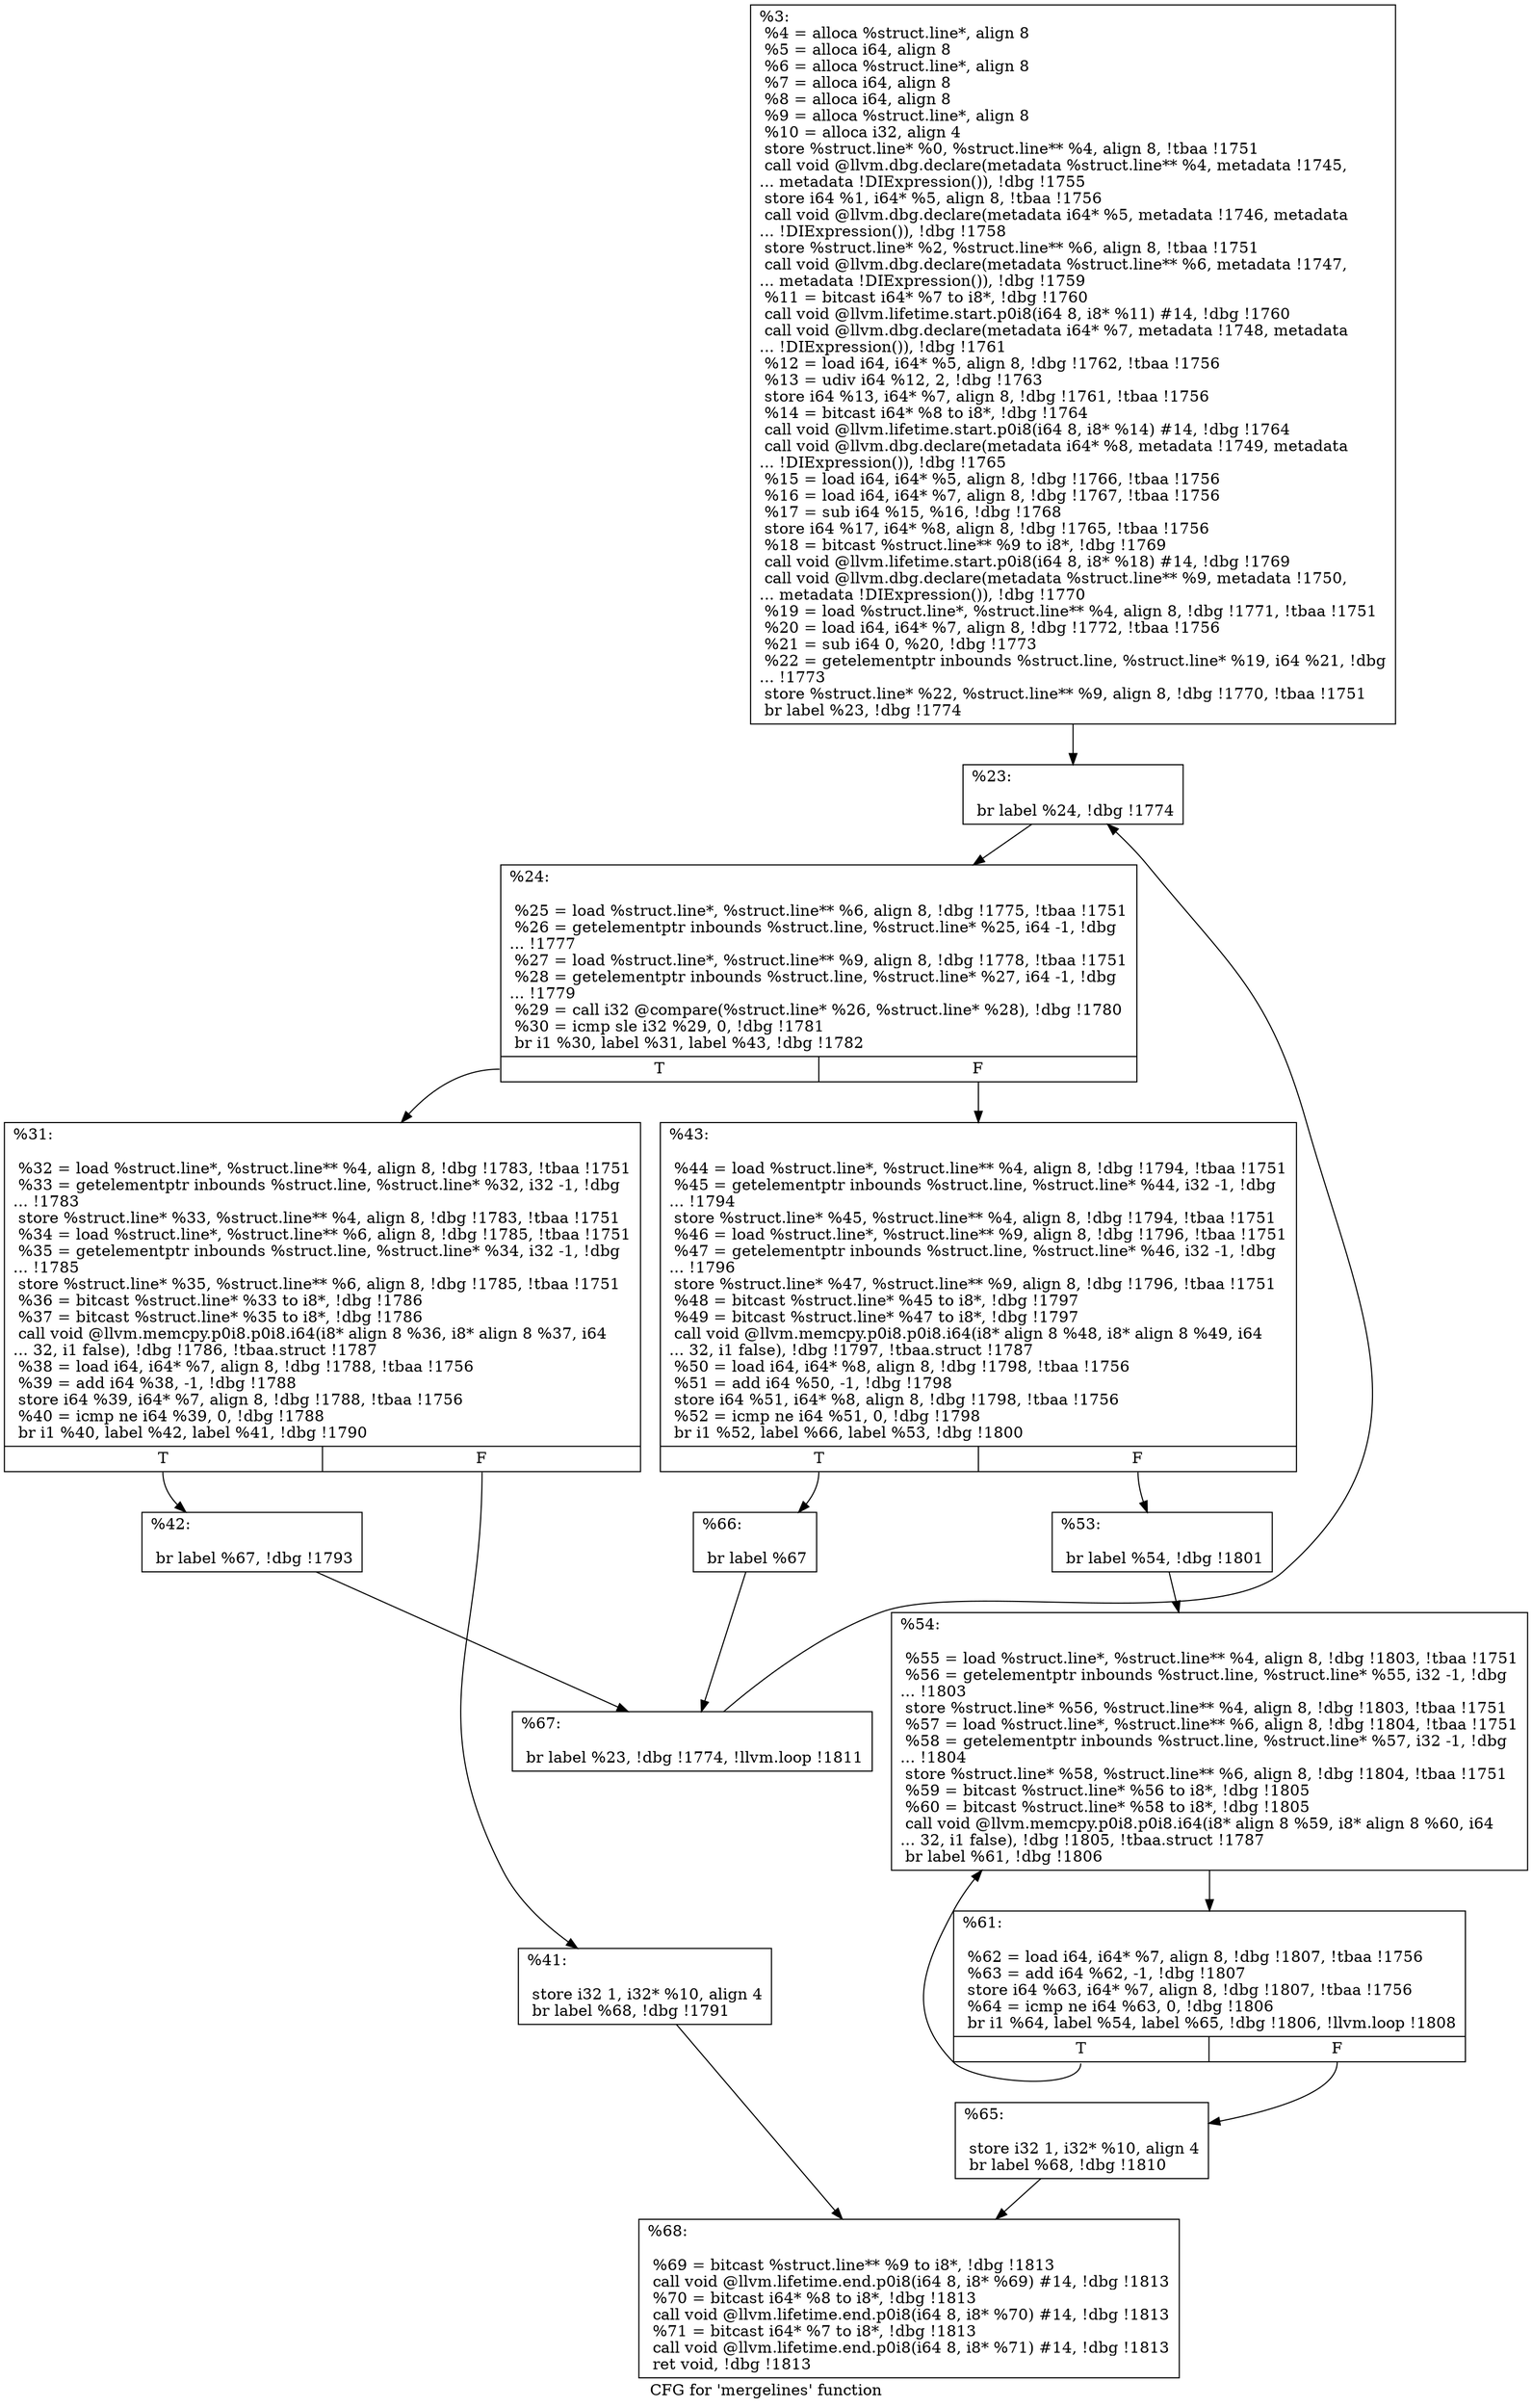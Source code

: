 digraph "CFG for 'mergelines' function" {
	label="CFG for 'mergelines' function";

	Node0x1fc2480 [shape=record,label="{%3:\l  %4 = alloca %struct.line*, align 8\l  %5 = alloca i64, align 8\l  %6 = alloca %struct.line*, align 8\l  %7 = alloca i64, align 8\l  %8 = alloca i64, align 8\l  %9 = alloca %struct.line*, align 8\l  %10 = alloca i32, align 4\l  store %struct.line* %0, %struct.line** %4, align 8, !tbaa !1751\l  call void @llvm.dbg.declare(metadata %struct.line** %4, metadata !1745,\l... metadata !DIExpression()), !dbg !1755\l  store i64 %1, i64* %5, align 8, !tbaa !1756\l  call void @llvm.dbg.declare(metadata i64* %5, metadata !1746, metadata\l... !DIExpression()), !dbg !1758\l  store %struct.line* %2, %struct.line** %6, align 8, !tbaa !1751\l  call void @llvm.dbg.declare(metadata %struct.line** %6, metadata !1747,\l... metadata !DIExpression()), !dbg !1759\l  %11 = bitcast i64* %7 to i8*, !dbg !1760\l  call void @llvm.lifetime.start.p0i8(i64 8, i8* %11) #14, !dbg !1760\l  call void @llvm.dbg.declare(metadata i64* %7, metadata !1748, metadata\l... !DIExpression()), !dbg !1761\l  %12 = load i64, i64* %5, align 8, !dbg !1762, !tbaa !1756\l  %13 = udiv i64 %12, 2, !dbg !1763\l  store i64 %13, i64* %7, align 8, !dbg !1761, !tbaa !1756\l  %14 = bitcast i64* %8 to i8*, !dbg !1764\l  call void @llvm.lifetime.start.p0i8(i64 8, i8* %14) #14, !dbg !1764\l  call void @llvm.dbg.declare(metadata i64* %8, metadata !1749, metadata\l... !DIExpression()), !dbg !1765\l  %15 = load i64, i64* %5, align 8, !dbg !1766, !tbaa !1756\l  %16 = load i64, i64* %7, align 8, !dbg !1767, !tbaa !1756\l  %17 = sub i64 %15, %16, !dbg !1768\l  store i64 %17, i64* %8, align 8, !dbg !1765, !tbaa !1756\l  %18 = bitcast %struct.line** %9 to i8*, !dbg !1769\l  call void @llvm.lifetime.start.p0i8(i64 8, i8* %18) #14, !dbg !1769\l  call void @llvm.dbg.declare(metadata %struct.line** %9, metadata !1750,\l... metadata !DIExpression()), !dbg !1770\l  %19 = load %struct.line*, %struct.line** %4, align 8, !dbg !1771, !tbaa !1751\l  %20 = load i64, i64* %7, align 8, !dbg !1772, !tbaa !1756\l  %21 = sub i64 0, %20, !dbg !1773\l  %22 = getelementptr inbounds %struct.line, %struct.line* %19, i64 %21, !dbg\l... !1773\l  store %struct.line* %22, %struct.line** %9, align 8, !dbg !1770, !tbaa !1751\l  br label %23, !dbg !1774\l}"];
	Node0x1fc2480 -> Node0x1fc2bc0;
	Node0x1fc2bc0 [shape=record,label="{%23:\l\l  br label %24, !dbg !1774\l}"];
	Node0x1fc2bc0 -> Node0x1fc2c10;
	Node0x1fc2c10 [shape=record,label="{%24:\l\l  %25 = load %struct.line*, %struct.line** %6, align 8, !dbg !1775, !tbaa !1751\l  %26 = getelementptr inbounds %struct.line, %struct.line* %25, i64 -1, !dbg\l... !1777\l  %27 = load %struct.line*, %struct.line** %9, align 8, !dbg !1778, !tbaa !1751\l  %28 = getelementptr inbounds %struct.line, %struct.line* %27, i64 -1, !dbg\l... !1779\l  %29 = call i32 @compare(%struct.line* %26, %struct.line* %28), !dbg !1780\l  %30 = icmp sle i32 %29, 0, !dbg !1781\l  br i1 %30, label %31, label %43, !dbg !1782\l|{<s0>T|<s1>F}}"];
	Node0x1fc2c10:s0 -> Node0x1fc2c60;
	Node0x1fc2c10:s1 -> Node0x1fc2d50;
	Node0x1fc2c60 [shape=record,label="{%31:\l\l  %32 = load %struct.line*, %struct.line** %4, align 8, !dbg !1783, !tbaa !1751\l  %33 = getelementptr inbounds %struct.line, %struct.line* %32, i32 -1, !dbg\l... !1783\l  store %struct.line* %33, %struct.line** %4, align 8, !dbg !1783, !tbaa !1751\l  %34 = load %struct.line*, %struct.line** %6, align 8, !dbg !1785, !tbaa !1751\l  %35 = getelementptr inbounds %struct.line, %struct.line* %34, i32 -1, !dbg\l... !1785\l  store %struct.line* %35, %struct.line** %6, align 8, !dbg !1785, !tbaa !1751\l  %36 = bitcast %struct.line* %33 to i8*, !dbg !1786\l  %37 = bitcast %struct.line* %35 to i8*, !dbg !1786\l  call void @llvm.memcpy.p0i8.p0i8.i64(i8* align 8 %36, i8* align 8 %37, i64\l... 32, i1 false), !dbg !1786, !tbaa.struct !1787\l  %38 = load i64, i64* %7, align 8, !dbg !1788, !tbaa !1756\l  %39 = add i64 %38, -1, !dbg !1788\l  store i64 %39, i64* %7, align 8, !dbg !1788, !tbaa !1756\l  %40 = icmp ne i64 %39, 0, !dbg !1788\l  br i1 %40, label %42, label %41, !dbg !1790\l|{<s0>T|<s1>F}}"];
	Node0x1fc2c60:s0 -> Node0x1fc2d00;
	Node0x1fc2c60:s1 -> Node0x1fc2cb0;
	Node0x1fc2cb0 [shape=record,label="{%41:\l\l  store i32 1, i32* %10, align 4\l  br label %68, !dbg !1791\l}"];
	Node0x1fc2cb0 -> Node0x1fc2f80;
	Node0x1fc2d00 [shape=record,label="{%42:\l\l  br label %67, !dbg !1793\l}"];
	Node0x1fc2d00 -> Node0x1fc2f30;
	Node0x1fc2d50 [shape=record,label="{%43:\l\l  %44 = load %struct.line*, %struct.line** %4, align 8, !dbg !1794, !tbaa !1751\l  %45 = getelementptr inbounds %struct.line, %struct.line* %44, i32 -1, !dbg\l... !1794\l  store %struct.line* %45, %struct.line** %4, align 8, !dbg !1794, !tbaa !1751\l  %46 = load %struct.line*, %struct.line** %9, align 8, !dbg !1796, !tbaa !1751\l  %47 = getelementptr inbounds %struct.line, %struct.line* %46, i32 -1, !dbg\l... !1796\l  store %struct.line* %47, %struct.line** %9, align 8, !dbg !1796, !tbaa !1751\l  %48 = bitcast %struct.line* %45 to i8*, !dbg !1797\l  %49 = bitcast %struct.line* %47 to i8*, !dbg !1797\l  call void @llvm.memcpy.p0i8.p0i8.i64(i8* align 8 %48, i8* align 8 %49, i64\l... 32, i1 false), !dbg !1797, !tbaa.struct !1787\l  %50 = load i64, i64* %8, align 8, !dbg !1798, !tbaa !1756\l  %51 = add i64 %50, -1, !dbg !1798\l  store i64 %51, i64* %8, align 8, !dbg !1798, !tbaa !1756\l  %52 = icmp ne i64 %51, 0, !dbg !1798\l  br i1 %52, label %66, label %53, !dbg !1800\l|{<s0>T|<s1>F}}"];
	Node0x1fc2d50:s0 -> Node0x1fc2ee0;
	Node0x1fc2d50:s1 -> Node0x1fc2da0;
	Node0x1fc2da0 [shape=record,label="{%53:\l\l  br label %54, !dbg !1801\l}"];
	Node0x1fc2da0 -> Node0x1fc2df0;
	Node0x1fc2df0 [shape=record,label="{%54:\l\l  %55 = load %struct.line*, %struct.line** %4, align 8, !dbg !1803, !tbaa !1751\l  %56 = getelementptr inbounds %struct.line, %struct.line* %55, i32 -1, !dbg\l... !1803\l  store %struct.line* %56, %struct.line** %4, align 8, !dbg !1803, !tbaa !1751\l  %57 = load %struct.line*, %struct.line** %6, align 8, !dbg !1804, !tbaa !1751\l  %58 = getelementptr inbounds %struct.line, %struct.line* %57, i32 -1, !dbg\l... !1804\l  store %struct.line* %58, %struct.line** %6, align 8, !dbg !1804, !tbaa !1751\l  %59 = bitcast %struct.line* %56 to i8*, !dbg !1805\l  %60 = bitcast %struct.line* %58 to i8*, !dbg !1805\l  call void @llvm.memcpy.p0i8.p0i8.i64(i8* align 8 %59, i8* align 8 %60, i64\l... 32, i1 false), !dbg !1805, !tbaa.struct !1787\l  br label %61, !dbg !1806\l}"];
	Node0x1fc2df0 -> Node0x1fc2e40;
	Node0x1fc2e40 [shape=record,label="{%61:\l\l  %62 = load i64, i64* %7, align 8, !dbg !1807, !tbaa !1756\l  %63 = add i64 %62, -1, !dbg !1807\l  store i64 %63, i64* %7, align 8, !dbg !1807, !tbaa !1756\l  %64 = icmp ne i64 %63, 0, !dbg !1806\l  br i1 %64, label %54, label %65, !dbg !1806, !llvm.loop !1808\l|{<s0>T|<s1>F}}"];
	Node0x1fc2e40:s0 -> Node0x1fc2df0;
	Node0x1fc2e40:s1 -> Node0x1fc2e90;
	Node0x1fc2e90 [shape=record,label="{%65:\l\l  store i32 1, i32* %10, align 4\l  br label %68, !dbg !1810\l}"];
	Node0x1fc2e90 -> Node0x1fc2f80;
	Node0x1fc2ee0 [shape=record,label="{%66:\l\l  br label %67\l}"];
	Node0x1fc2ee0 -> Node0x1fc2f30;
	Node0x1fc2f30 [shape=record,label="{%67:\l\l  br label %23, !dbg !1774, !llvm.loop !1811\l}"];
	Node0x1fc2f30 -> Node0x1fc2bc0;
	Node0x1fc2f80 [shape=record,label="{%68:\l\l  %69 = bitcast %struct.line** %9 to i8*, !dbg !1813\l  call void @llvm.lifetime.end.p0i8(i64 8, i8* %69) #14, !dbg !1813\l  %70 = bitcast i64* %8 to i8*, !dbg !1813\l  call void @llvm.lifetime.end.p0i8(i64 8, i8* %70) #14, !dbg !1813\l  %71 = bitcast i64* %7 to i8*, !dbg !1813\l  call void @llvm.lifetime.end.p0i8(i64 8, i8* %71) #14, !dbg !1813\l  ret void, !dbg !1813\l}"];
}
